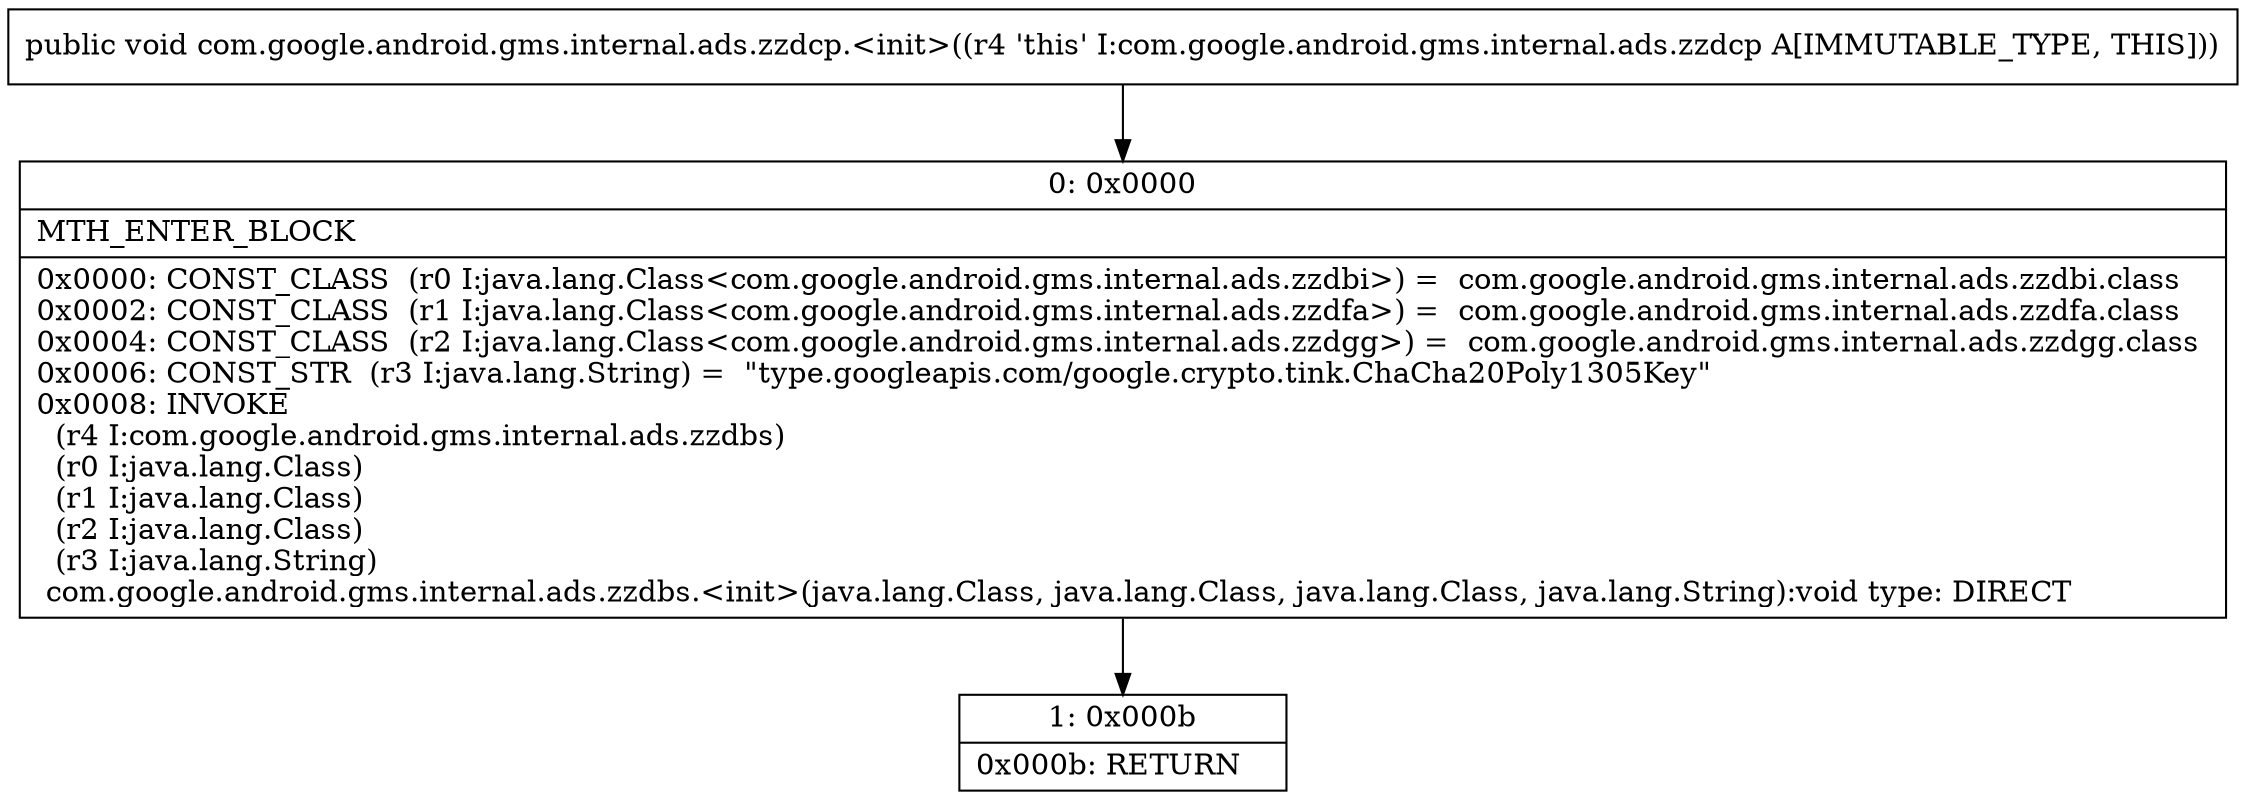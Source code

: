 digraph "CFG forcom.google.android.gms.internal.ads.zzdcp.\<init\>()V" {
Node_0 [shape=record,label="{0\:\ 0x0000|MTH_ENTER_BLOCK\l|0x0000: CONST_CLASS  (r0 I:java.lang.Class\<com.google.android.gms.internal.ads.zzdbi\>) =  com.google.android.gms.internal.ads.zzdbi.class \l0x0002: CONST_CLASS  (r1 I:java.lang.Class\<com.google.android.gms.internal.ads.zzdfa\>) =  com.google.android.gms.internal.ads.zzdfa.class \l0x0004: CONST_CLASS  (r2 I:java.lang.Class\<com.google.android.gms.internal.ads.zzdgg\>) =  com.google.android.gms.internal.ads.zzdgg.class \l0x0006: CONST_STR  (r3 I:java.lang.String) =  \"type.googleapis.com\/google.crypto.tink.ChaCha20Poly1305Key\" \l0x0008: INVOKE  \l  (r4 I:com.google.android.gms.internal.ads.zzdbs)\l  (r0 I:java.lang.Class)\l  (r1 I:java.lang.Class)\l  (r2 I:java.lang.Class)\l  (r3 I:java.lang.String)\l com.google.android.gms.internal.ads.zzdbs.\<init\>(java.lang.Class, java.lang.Class, java.lang.Class, java.lang.String):void type: DIRECT \l}"];
Node_1 [shape=record,label="{1\:\ 0x000b|0x000b: RETURN   \l}"];
MethodNode[shape=record,label="{public void com.google.android.gms.internal.ads.zzdcp.\<init\>((r4 'this' I:com.google.android.gms.internal.ads.zzdcp A[IMMUTABLE_TYPE, THIS])) }"];
MethodNode -> Node_0;
Node_0 -> Node_1;
}

